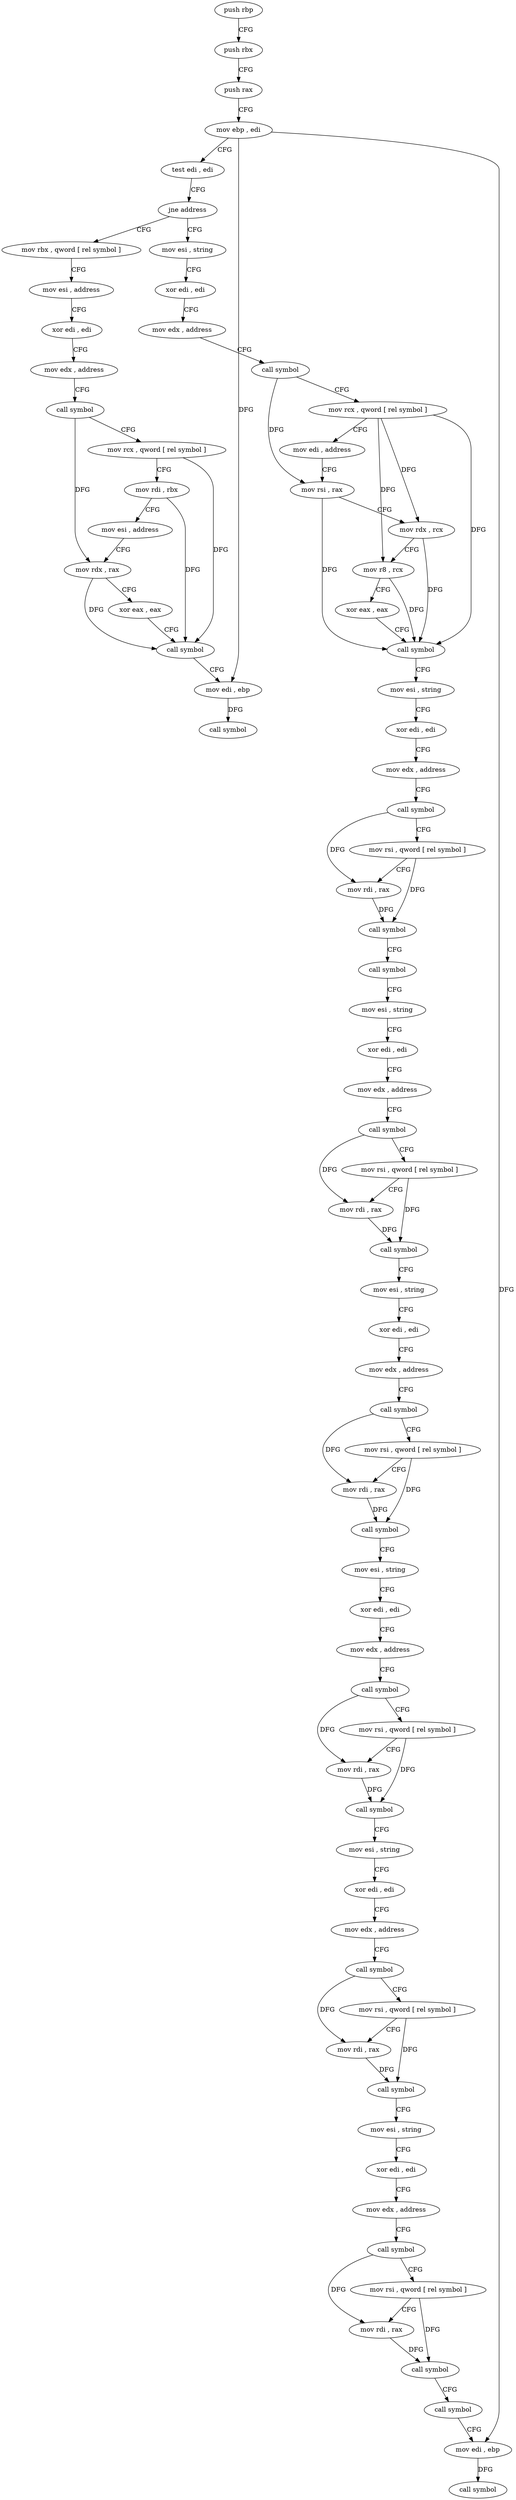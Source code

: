 digraph "func" {
"4200432" [label = "push rbp" ]
"4200433" [label = "push rbx" ]
"4200434" [label = "push rax" ]
"4200435" [label = "mov ebp , edi" ]
"4200437" [label = "test edi , edi" ]
"4200439" [label = "jne address" ]
"4200699" [label = "mov rbx , qword [ rel symbol ]" ]
"4200445" [label = "mov esi , string" ]
"4200706" [label = "mov esi , address" ]
"4200711" [label = "xor edi , edi" ]
"4200713" [label = "mov edx , address" ]
"4200718" [label = "call symbol" ]
"4200723" [label = "mov rcx , qword [ rel symbol ]" ]
"4200730" [label = "mov rdi , rbx" ]
"4200733" [label = "mov esi , address" ]
"4200738" [label = "mov rdx , rax" ]
"4200741" [label = "xor eax , eax" ]
"4200743" [label = "call symbol" ]
"4200748" [label = "mov edi , ebp" ]
"4200750" [label = "call symbol" ]
"4200450" [label = "xor edi , edi" ]
"4200452" [label = "mov edx , address" ]
"4200457" [label = "call symbol" ]
"4200462" [label = "mov rcx , qword [ rel symbol ]" ]
"4200469" [label = "mov edi , address" ]
"4200474" [label = "mov rsi , rax" ]
"4200477" [label = "mov rdx , rcx" ]
"4200480" [label = "mov r8 , rcx" ]
"4200483" [label = "xor eax , eax" ]
"4200485" [label = "call symbol" ]
"4200490" [label = "mov esi , string" ]
"4200495" [label = "xor edi , edi" ]
"4200497" [label = "mov edx , address" ]
"4200502" [label = "call symbol" ]
"4200507" [label = "mov rsi , qword [ rel symbol ]" ]
"4200514" [label = "mov rdi , rax" ]
"4200517" [label = "call symbol" ]
"4200522" [label = "call symbol" ]
"4200527" [label = "mov esi , string" ]
"4200532" [label = "xor edi , edi" ]
"4200534" [label = "mov edx , address" ]
"4200539" [label = "call symbol" ]
"4200544" [label = "mov rsi , qword [ rel symbol ]" ]
"4200551" [label = "mov rdi , rax" ]
"4200554" [label = "call symbol" ]
"4200559" [label = "mov esi , string" ]
"4200564" [label = "xor edi , edi" ]
"4200566" [label = "mov edx , address" ]
"4200571" [label = "call symbol" ]
"4200576" [label = "mov rsi , qword [ rel symbol ]" ]
"4200583" [label = "mov rdi , rax" ]
"4200586" [label = "call symbol" ]
"4200591" [label = "mov esi , string" ]
"4200596" [label = "xor edi , edi" ]
"4200598" [label = "mov edx , address" ]
"4200603" [label = "call symbol" ]
"4200608" [label = "mov rsi , qword [ rel symbol ]" ]
"4200615" [label = "mov rdi , rax" ]
"4200618" [label = "call symbol" ]
"4200623" [label = "mov esi , string" ]
"4200628" [label = "xor edi , edi" ]
"4200630" [label = "mov edx , address" ]
"4200635" [label = "call symbol" ]
"4200640" [label = "mov rsi , qword [ rel symbol ]" ]
"4200647" [label = "mov rdi , rax" ]
"4200650" [label = "call symbol" ]
"4200655" [label = "mov esi , string" ]
"4200660" [label = "xor edi , edi" ]
"4200662" [label = "mov edx , address" ]
"4200667" [label = "call symbol" ]
"4200672" [label = "mov rsi , qword [ rel symbol ]" ]
"4200679" [label = "mov rdi , rax" ]
"4200682" [label = "call symbol" ]
"4200687" [label = "call symbol" ]
"4200692" [label = "mov edi , ebp" ]
"4200694" [label = "call symbol" ]
"4200432" -> "4200433" [ label = "CFG" ]
"4200433" -> "4200434" [ label = "CFG" ]
"4200434" -> "4200435" [ label = "CFG" ]
"4200435" -> "4200437" [ label = "CFG" ]
"4200435" -> "4200748" [ label = "DFG" ]
"4200435" -> "4200692" [ label = "DFG" ]
"4200437" -> "4200439" [ label = "CFG" ]
"4200439" -> "4200699" [ label = "CFG" ]
"4200439" -> "4200445" [ label = "CFG" ]
"4200699" -> "4200706" [ label = "CFG" ]
"4200445" -> "4200450" [ label = "CFG" ]
"4200706" -> "4200711" [ label = "CFG" ]
"4200711" -> "4200713" [ label = "CFG" ]
"4200713" -> "4200718" [ label = "CFG" ]
"4200718" -> "4200723" [ label = "CFG" ]
"4200718" -> "4200738" [ label = "DFG" ]
"4200723" -> "4200730" [ label = "CFG" ]
"4200723" -> "4200743" [ label = "DFG" ]
"4200730" -> "4200733" [ label = "CFG" ]
"4200730" -> "4200743" [ label = "DFG" ]
"4200733" -> "4200738" [ label = "CFG" ]
"4200738" -> "4200741" [ label = "CFG" ]
"4200738" -> "4200743" [ label = "DFG" ]
"4200741" -> "4200743" [ label = "CFG" ]
"4200743" -> "4200748" [ label = "CFG" ]
"4200748" -> "4200750" [ label = "DFG" ]
"4200450" -> "4200452" [ label = "CFG" ]
"4200452" -> "4200457" [ label = "CFG" ]
"4200457" -> "4200462" [ label = "CFG" ]
"4200457" -> "4200474" [ label = "DFG" ]
"4200462" -> "4200469" [ label = "CFG" ]
"4200462" -> "4200477" [ label = "DFG" ]
"4200462" -> "4200480" [ label = "DFG" ]
"4200462" -> "4200485" [ label = "DFG" ]
"4200469" -> "4200474" [ label = "CFG" ]
"4200474" -> "4200477" [ label = "CFG" ]
"4200474" -> "4200485" [ label = "DFG" ]
"4200477" -> "4200480" [ label = "CFG" ]
"4200477" -> "4200485" [ label = "DFG" ]
"4200480" -> "4200483" [ label = "CFG" ]
"4200480" -> "4200485" [ label = "DFG" ]
"4200483" -> "4200485" [ label = "CFG" ]
"4200485" -> "4200490" [ label = "CFG" ]
"4200490" -> "4200495" [ label = "CFG" ]
"4200495" -> "4200497" [ label = "CFG" ]
"4200497" -> "4200502" [ label = "CFG" ]
"4200502" -> "4200507" [ label = "CFG" ]
"4200502" -> "4200514" [ label = "DFG" ]
"4200507" -> "4200514" [ label = "CFG" ]
"4200507" -> "4200517" [ label = "DFG" ]
"4200514" -> "4200517" [ label = "DFG" ]
"4200517" -> "4200522" [ label = "CFG" ]
"4200522" -> "4200527" [ label = "CFG" ]
"4200527" -> "4200532" [ label = "CFG" ]
"4200532" -> "4200534" [ label = "CFG" ]
"4200534" -> "4200539" [ label = "CFG" ]
"4200539" -> "4200544" [ label = "CFG" ]
"4200539" -> "4200551" [ label = "DFG" ]
"4200544" -> "4200551" [ label = "CFG" ]
"4200544" -> "4200554" [ label = "DFG" ]
"4200551" -> "4200554" [ label = "DFG" ]
"4200554" -> "4200559" [ label = "CFG" ]
"4200559" -> "4200564" [ label = "CFG" ]
"4200564" -> "4200566" [ label = "CFG" ]
"4200566" -> "4200571" [ label = "CFG" ]
"4200571" -> "4200576" [ label = "CFG" ]
"4200571" -> "4200583" [ label = "DFG" ]
"4200576" -> "4200583" [ label = "CFG" ]
"4200576" -> "4200586" [ label = "DFG" ]
"4200583" -> "4200586" [ label = "DFG" ]
"4200586" -> "4200591" [ label = "CFG" ]
"4200591" -> "4200596" [ label = "CFG" ]
"4200596" -> "4200598" [ label = "CFG" ]
"4200598" -> "4200603" [ label = "CFG" ]
"4200603" -> "4200608" [ label = "CFG" ]
"4200603" -> "4200615" [ label = "DFG" ]
"4200608" -> "4200615" [ label = "CFG" ]
"4200608" -> "4200618" [ label = "DFG" ]
"4200615" -> "4200618" [ label = "DFG" ]
"4200618" -> "4200623" [ label = "CFG" ]
"4200623" -> "4200628" [ label = "CFG" ]
"4200628" -> "4200630" [ label = "CFG" ]
"4200630" -> "4200635" [ label = "CFG" ]
"4200635" -> "4200640" [ label = "CFG" ]
"4200635" -> "4200647" [ label = "DFG" ]
"4200640" -> "4200647" [ label = "CFG" ]
"4200640" -> "4200650" [ label = "DFG" ]
"4200647" -> "4200650" [ label = "DFG" ]
"4200650" -> "4200655" [ label = "CFG" ]
"4200655" -> "4200660" [ label = "CFG" ]
"4200660" -> "4200662" [ label = "CFG" ]
"4200662" -> "4200667" [ label = "CFG" ]
"4200667" -> "4200672" [ label = "CFG" ]
"4200667" -> "4200679" [ label = "DFG" ]
"4200672" -> "4200679" [ label = "CFG" ]
"4200672" -> "4200682" [ label = "DFG" ]
"4200679" -> "4200682" [ label = "DFG" ]
"4200682" -> "4200687" [ label = "CFG" ]
"4200687" -> "4200692" [ label = "CFG" ]
"4200692" -> "4200694" [ label = "DFG" ]
}
